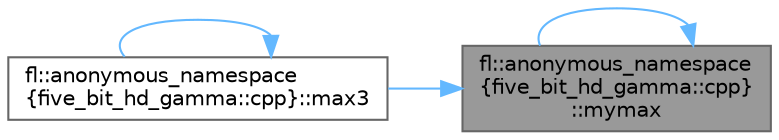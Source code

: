 digraph "fl::anonymous_namespace{five_bit_hd_gamma::cpp}::mymax"
{
 // LATEX_PDF_SIZE
  bgcolor="transparent";
  edge [fontname=Helvetica,fontsize=10,labelfontname=Helvetica,labelfontsize=10];
  node [fontname=Helvetica,fontsize=10,shape=box,height=0.2,width=0.4];
  rankdir="RL";
  Node1 [id="Node000001",label="fl::anonymous_namespace\l\{five_bit_hd_gamma::cpp\}\l::mymax",height=0.2,width=0.4,color="gray40", fillcolor="grey60", style="filled", fontcolor="black",tooltip=" "];
  Node1 -> Node2 [id="edge1_Node000001_Node000002",dir="back",color="steelblue1",style="solid",tooltip=" "];
  Node2 [id="Node000002",label="fl::anonymous_namespace\l\{five_bit_hd_gamma::cpp\}::max3",height=0.2,width=0.4,color="grey40", fillcolor="white", style="filled",URL="$d9/d48/namespacefl_1_1anonymous__namespace_02five__bit__hd__gamma_8cpp_03.html#ac2fea0eec317c52cfa3add487d638e92",tooltip=" "];
  Node2 -> Node2 [id="edge2_Node000002_Node000002",dir="back",color="steelblue1",style="solid",tooltip=" "];
  Node1 -> Node1 [id="edge3_Node000001_Node000001",dir="back",color="steelblue1",style="solid",tooltip=" "];
}
